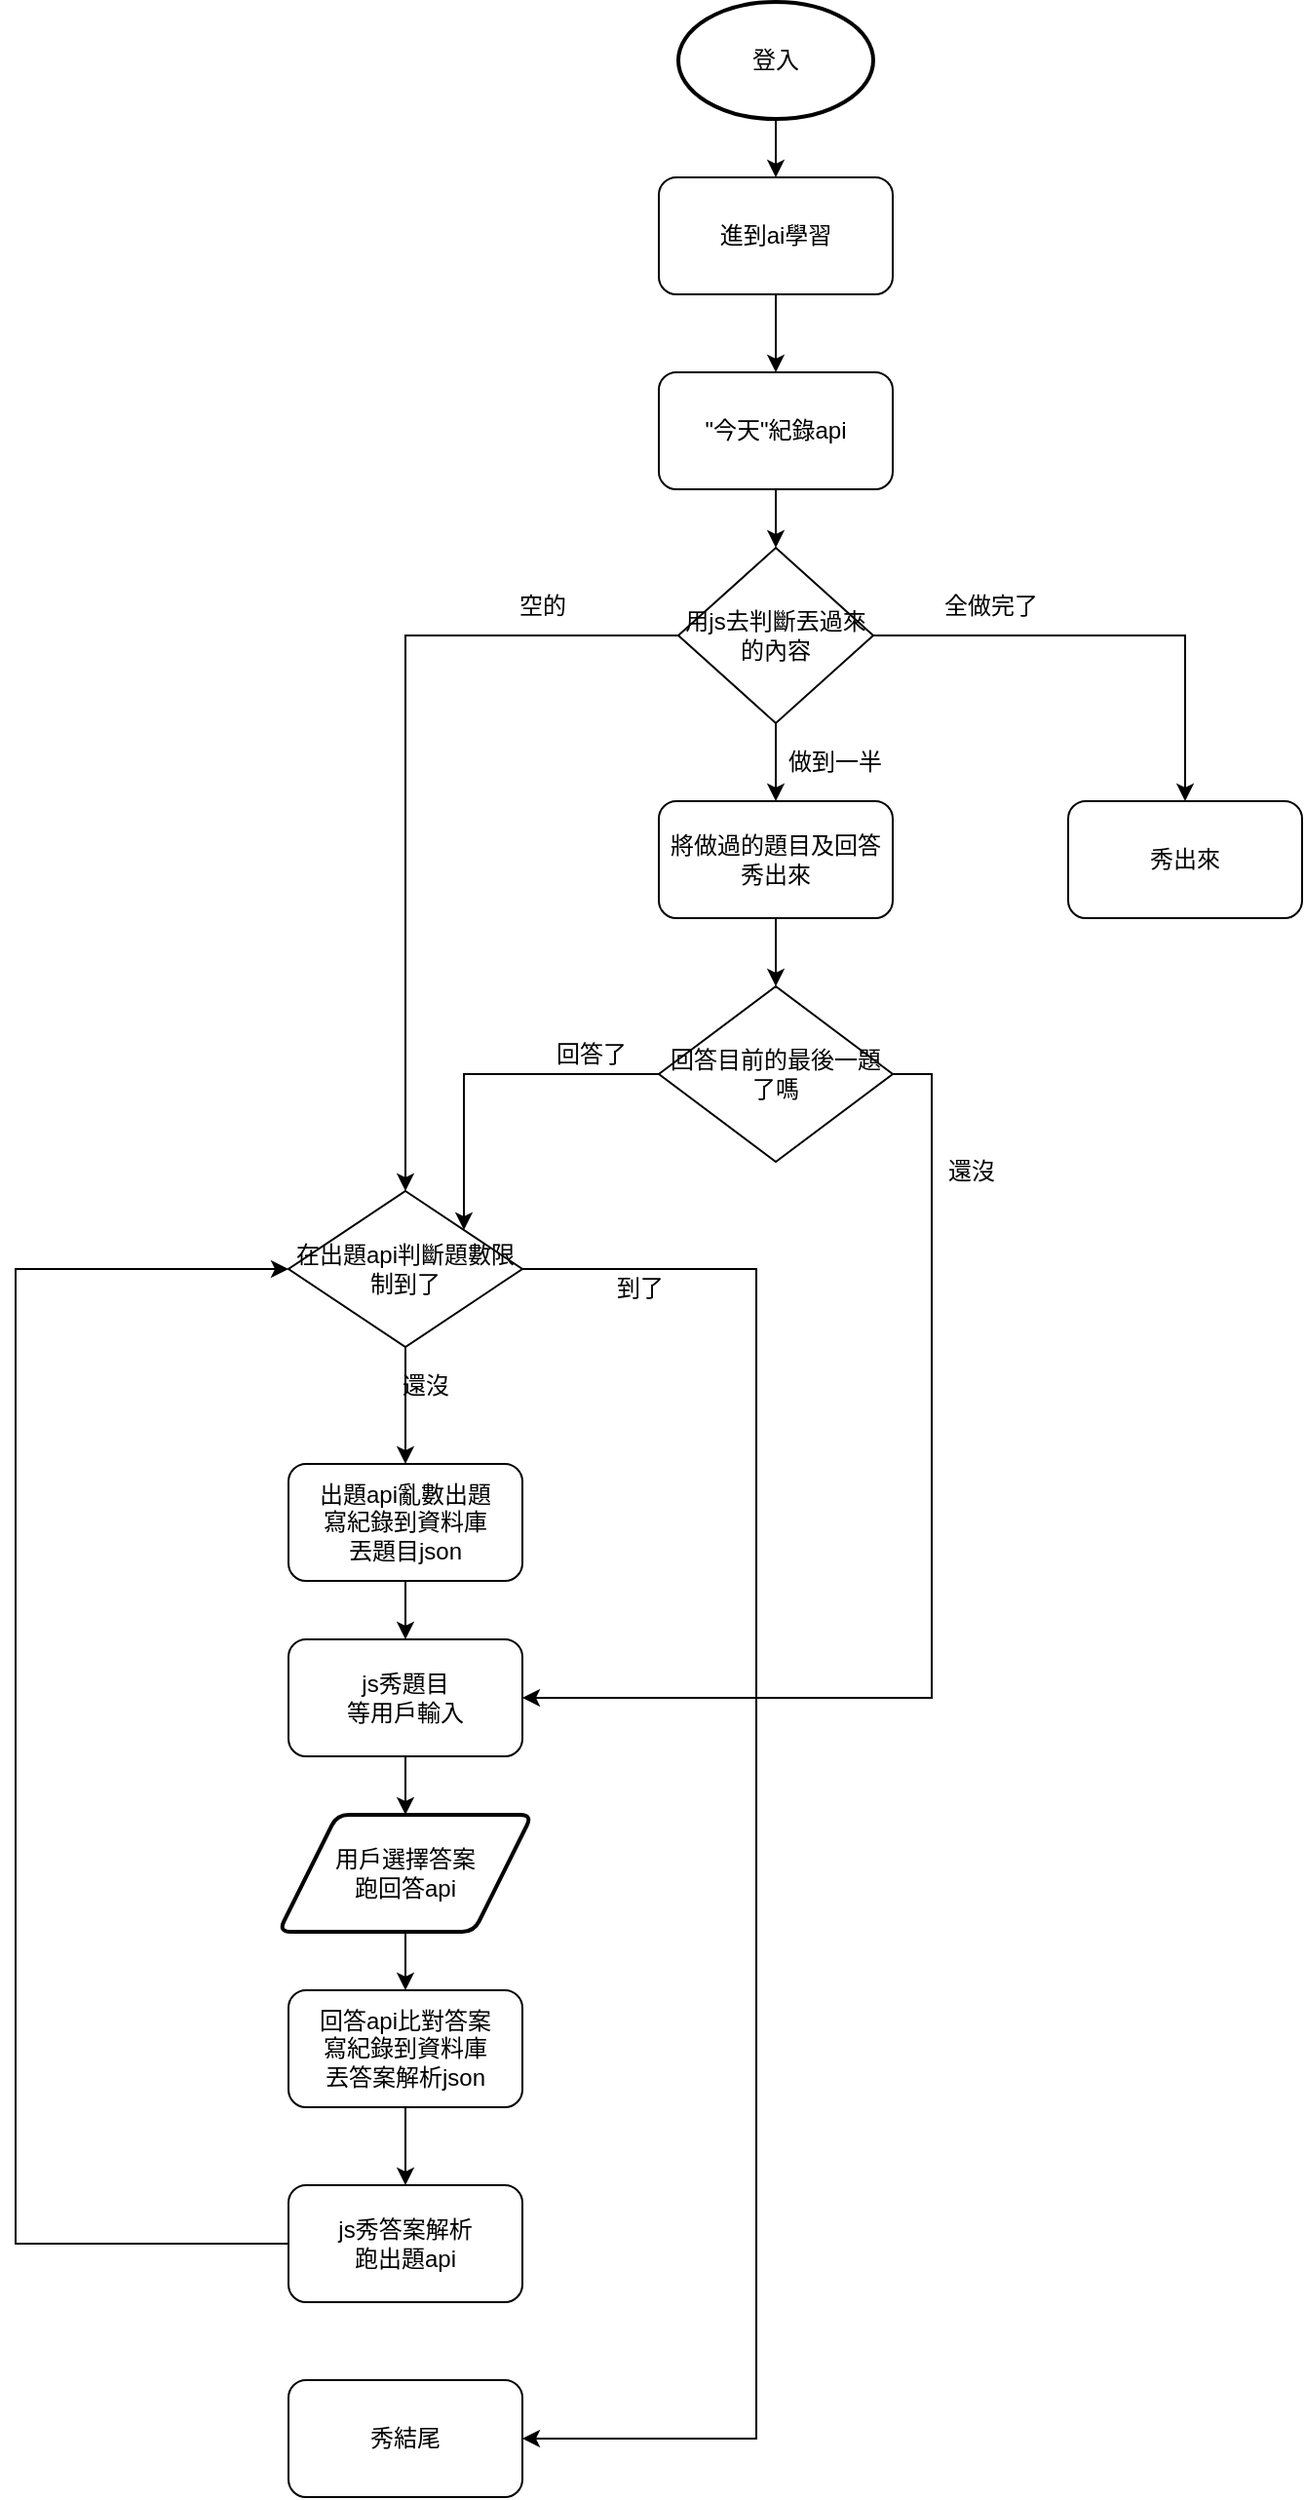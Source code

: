 <mxfile version="15.0.4" type="github">
  <diagram id="qVD_Ddcjk3obwNzJvVFi" name="Page-1">
    <mxGraphModel dx="1038" dy="547" grid="1" gridSize="10" guides="1" tooltips="1" connect="1" arrows="1" fold="1" page="1" pageScale="1" pageWidth="1169" pageHeight="1654" math="0" shadow="0">
      <root>
        <mxCell id="0" />
        <mxCell id="1" parent="0" />
        <mxCell id="1LDeUR8kK-ZFBD-OeKCy-27" style="edgeStyle=elbowEdgeStyle;rounded=0;orthogonalLoop=1;jettySize=auto;elbow=vertical;html=1;entryX=0.5;entryY=0;entryDx=0;entryDy=0;" parent="1" source="1LDeUR8kK-ZFBD-OeKCy-3" target="1LDeUR8kK-ZFBD-OeKCy-25" edge="1">
          <mxGeometry relative="1" as="geometry" />
        </mxCell>
        <mxCell id="1LDeUR8kK-ZFBD-OeKCy-3" value="登入" style="strokeWidth=2;html=1;shape=mxgraph.flowchart.start_1;whiteSpace=wrap;" parent="1" vertex="1">
          <mxGeometry x="510" y="130" width="100" height="60" as="geometry" />
        </mxCell>
        <mxCell id="1LDeUR8kK-ZFBD-OeKCy-13" style="edgeStyle=orthogonalEdgeStyle;rounded=0;orthogonalLoop=1;jettySize=auto;html=1;startArrow=none;" parent="1" source="1LDeUR8kK-ZFBD-OeKCy-25" edge="1">
          <mxGeometry relative="1" as="geometry">
            <mxPoint x="560" y="320" as="targetPoint" />
          </mxGeometry>
        </mxCell>
        <mxCell id="1LDeUR8kK-ZFBD-OeKCy-31" style="edgeStyle=elbowEdgeStyle;rounded=0;orthogonalLoop=1;jettySize=auto;elbow=vertical;html=1;" parent="1" source="1LDeUR8kK-ZFBD-OeKCy-24" edge="1">
          <mxGeometry relative="1" as="geometry">
            <mxPoint x="370" y="1060" as="targetPoint" />
          </mxGeometry>
        </mxCell>
        <mxCell id="1LDeUR8kK-ZFBD-OeKCy-24" value="js秀題目&lt;br&gt;等用戶輸入" style="rounded=1;whiteSpace=wrap;html=1;" parent="1" vertex="1">
          <mxGeometry x="310" y="970" width="120" height="60" as="geometry" />
        </mxCell>
        <mxCell id="1LDeUR8kK-ZFBD-OeKCy-25" value="進到ai學習" style="rounded=1;whiteSpace=wrap;html=1;" parent="1" vertex="1">
          <mxGeometry x="500" y="220" width="120" height="60" as="geometry" />
        </mxCell>
        <mxCell id="1LDeUR8kK-ZFBD-OeKCy-38" value="" style="edgeStyle=elbowEdgeStyle;rounded=0;orthogonalLoop=1;jettySize=auto;elbow=vertical;html=1;" parent="1" source="1LDeUR8kK-ZFBD-OeKCy-28" target="1LDeUR8kK-ZFBD-OeKCy-35" edge="1">
          <mxGeometry relative="1" as="geometry" />
        </mxCell>
        <mxCell id="1LDeUR8kK-ZFBD-OeKCy-28" value="用戶選擇答案&lt;br&gt;跑回答api" style="shape=parallelogram;html=1;strokeWidth=2;perimeter=parallelogramPerimeter;whiteSpace=wrap;rounded=1;arcSize=12;size=0.23;" parent="1" vertex="1">
          <mxGeometry x="305" y="1060" width="130" height="60" as="geometry" />
        </mxCell>
        <mxCell id="1LDeUR8kK-ZFBD-OeKCy-34" value="" style="edgeStyle=elbowEdgeStyle;rounded=0;orthogonalLoop=1;jettySize=auto;elbow=vertical;html=1;" parent="1" source="1LDeUR8kK-ZFBD-OeKCy-32" target="1LDeUR8kK-ZFBD-OeKCy-24" edge="1">
          <mxGeometry relative="1" as="geometry" />
        </mxCell>
        <mxCell id="1LDeUR8kK-ZFBD-OeKCy-32" value="出題api亂數出題&lt;br&gt;寫紀錄到資料庫&lt;br&gt;丟題目json" style="rounded=1;whiteSpace=wrap;html=1;" parent="1" vertex="1">
          <mxGeometry x="310" y="880" width="120" height="60" as="geometry" />
        </mxCell>
        <mxCell id="1LDeUR8kK-ZFBD-OeKCy-46" value="" style="edgeStyle=orthogonalEdgeStyle;rounded=0;orthogonalLoop=1;jettySize=auto;html=1;" parent="1" source="1LDeUR8kK-ZFBD-OeKCy-35" target="1LDeUR8kK-ZFBD-OeKCy-45" edge="1">
          <mxGeometry relative="1" as="geometry" />
        </mxCell>
        <mxCell id="1LDeUR8kK-ZFBD-OeKCy-35" value="回答api比對答案&lt;br&gt;寫紀錄到資料庫&lt;br&gt;丟答案解析json" style="rounded=1;whiteSpace=wrap;html=1;" parent="1" vertex="1">
          <mxGeometry x="310" y="1150" width="120" height="60" as="geometry" />
        </mxCell>
        <mxCell id="1LDeUR8kK-ZFBD-OeKCy-40" value="" style="edgeStyle=elbowEdgeStyle;rounded=0;orthogonalLoop=1;jettySize=auto;elbow=vertical;html=1;exitX=0.5;exitY=1;exitDx=0;exitDy=0;" parent="1" source="1LDeUR8kK-ZFBD-OeKCy-39" target="1LDeUR8kK-ZFBD-OeKCy-32" edge="1">
          <mxGeometry relative="1" as="geometry">
            <mxPoint x="370" y="860" as="sourcePoint" />
          </mxGeometry>
        </mxCell>
        <mxCell id="1LDeUR8kK-ZFBD-OeKCy-48" style="edgeStyle=orthogonalEdgeStyle;rounded=0;orthogonalLoop=1;jettySize=auto;html=1;entryX=1;entryY=0.5;entryDx=0;entryDy=0;entryPerimeter=0;" parent="1" source="1LDeUR8kK-ZFBD-OeKCy-39" target="1LDeUR8kK-ZFBD-OeKCy-49" edge="1">
          <mxGeometry relative="1" as="geometry">
            <mxPoint x="440" y="1390" as="targetPoint" />
            <Array as="points">
              <mxPoint x="550" y="780" />
              <mxPoint x="550" y="1380" />
            </Array>
          </mxGeometry>
        </mxCell>
        <mxCell id="1LDeUR8kK-ZFBD-OeKCy-39" value="在出題api判斷題數限制到了" style="rhombus;whiteSpace=wrap;html=1;" parent="1" vertex="1">
          <mxGeometry x="310" y="740" width="120" height="80" as="geometry" />
        </mxCell>
        <mxCell id="1LDeUR8kK-ZFBD-OeKCy-42" value="還沒" style="text;html=1;align=center;verticalAlign=middle;resizable=0;points=[];autosize=1;strokeColor=none;" parent="1" vertex="1">
          <mxGeometry x="360" y="830" width="40" height="20" as="geometry" />
        </mxCell>
        <mxCell id="1LDeUR8kK-ZFBD-OeKCy-47" style="edgeStyle=orthogonalEdgeStyle;rounded=0;orthogonalLoop=1;jettySize=auto;html=1;entryX=0;entryY=0.5;entryDx=0;entryDy=0;" parent="1" source="1LDeUR8kK-ZFBD-OeKCy-45" target="1LDeUR8kK-ZFBD-OeKCy-39" edge="1">
          <mxGeometry relative="1" as="geometry">
            <mxPoint x="300" y="780" as="targetPoint" />
            <Array as="points">
              <mxPoint x="170" y="1280" />
              <mxPoint x="170" y="780" />
            </Array>
          </mxGeometry>
        </mxCell>
        <mxCell id="1LDeUR8kK-ZFBD-OeKCy-45" value="js秀答案解析&lt;br&gt;跑出題api" style="rounded=1;whiteSpace=wrap;html=1;" parent="1" vertex="1">
          <mxGeometry x="310" y="1250" width="120" height="60" as="geometry" />
        </mxCell>
        <mxCell id="1LDeUR8kK-ZFBD-OeKCy-49" value="秀結尾" style="rounded=1;whiteSpace=wrap;html=1;" parent="1" vertex="1">
          <mxGeometry x="310" y="1350" width="120" height="60" as="geometry" />
        </mxCell>
        <mxCell id="1LDeUR8kK-ZFBD-OeKCy-50" value="到了" style="text;html=1;align=center;verticalAlign=middle;resizable=0;points=[];autosize=1;strokeColor=none;" parent="1" vertex="1">
          <mxGeometry x="470" y="780" width="40" height="20" as="geometry" />
        </mxCell>
        <mxCell id="5gB5hO8Ey-pR2DuHm7CH-15" style="edgeStyle=orthogonalEdgeStyle;rounded=0;orthogonalLoop=1;jettySize=auto;html=1;entryX=0.5;entryY=0;entryDx=0;entryDy=0;exitX=0;exitY=0.5;exitDx=0;exitDy=0;" parent="1" source="5gB5hO8Ey-pR2DuHm7CH-24" target="1LDeUR8kK-ZFBD-OeKCy-39" edge="1">
          <mxGeometry relative="1" as="geometry">
            <mxPoint x="500" y="470" as="sourcePoint" />
            <Array as="points">
              <mxPoint x="370" y="455" />
            </Array>
            <mxPoint x="370" y="520" as="targetPoint" />
          </mxGeometry>
        </mxCell>
        <mxCell id="5gB5hO8Ey-pR2DuHm7CH-16" value="空的" style="text;html=1;align=center;verticalAlign=middle;resizable=0;points=[];autosize=1;strokeColor=none;" parent="1" vertex="1">
          <mxGeometry x="420" y="430" width="40" height="20" as="geometry" />
        </mxCell>
        <mxCell id="5gB5hO8Ey-pR2DuHm7CH-19" value="還沒" style="text;html=1;align=center;verticalAlign=middle;resizable=0;points=[];autosize=1;strokeColor=none;" parent="1" vertex="1">
          <mxGeometry x="640" y="720" width="40" height="20" as="geometry" />
        </mxCell>
        <mxCell id="5gB5hO8Ey-pR2DuHm7CH-26" value="" style="edgeStyle=orthogonalEdgeStyle;rounded=0;orthogonalLoop=1;jettySize=auto;html=1;" parent="1" source="5gB5hO8Ey-pR2DuHm7CH-23" target="5gB5hO8Ey-pR2DuHm7CH-24" edge="1">
          <mxGeometry relative="1" as="geometry" />
        </mxCell>
        <mxCell id="5gB5hO8Ey-pR2DuHm7CH-23" value="&lt;span&gt;&quot;今天&quot;紀錄api&lt;/span&gt;" style="rounded=1;whiteSpace=wrap;html=1;" parent="1" vertex="1">
          <mxGeometry x="500" y="320" width="120" height="60" as="geometry" />
        </mxCell>
        <mxCell id="zl-rA9VTAD_YOzvQHLIl-2" style="edgeStyle=orthogonalEdgeStyle;rounded=0;orthogonalLoop=1;jettySize=auto;html=1;" parent="1" source="5gB5hO8Ey-pR2DuHm7CH-24" target="zl-rA9VTAD_YOzvQHLIl-1" edge="1">
          <mxGeometry relative="1" as="geometry" />
        </mxCell>
        <mxCell id="yNauPfSO7qSOc2ZZRqyg-8" value="" style="edgeStyle=orthogonalEdgeStyle;rounded=0;orthogonalLoop=1;jettySize=auto;html=1;" edge="1" parent="1" source="5gB5hO8Ey-pR2DuHm7CH-24" target="yNauPfSO7qSOc2ZZRqyg-7">
          <mxGeometry relative="1" as="geometry" />
        </mxCell>
        <mxCell id="5gB5hO8Ey-pR2DuHm7CH-24" value="&lt;span&gt;用js去判斷丟過來的內容&lt;/span&gt;" style="rhombus;whiteSpace=wrap;html=1;" parent="1" vertex="1">
          <mxGeometry x="510" y="410" width="100" height="90" as="geometry" />
        </mxCell>
        <mxCell id="zl-rA9VTAD_YOzvQHLIl-1" value="秀出來" style="rounded=1;whiteSpace=wrap;html=1;" parent="1" vertex="1">
          <mxGeometry x="710" y="540" width="120" height="60" as="geometry" />
        </mxCell>
        <mxCell id="zl-rA9VTAD_YOzvQHLIl-3" value="全做完了" style="text;html=1;align=center;verticalAlign=middle;resizable=0;points=[];autosize=1;strokeColor=none;" parent="1" vertex="1">
          <mxGeometry x="640" y="430" width="60" height="20" as="geometry" />
        </mxCell>
        <mxCell id="yNauPfSO7qSOc2ZZRqyg-6" style="edgeStyle=orthogonalEdgeStyle;rounded=0;orthogonalLoop=1;jettySize=auto;html=1;exitX=1;exitY=0.5;exitDx=0;exitDy=0;entryX=1;entryY=0.5;entryDx=0;entryDy=0;" edge="1" parent="1" source="yNauPfSO7qSOc2ZZRqyg-2" target="1LDeUR8kK-ZFBD-OeKCy-24">
          <mxGeometry relative="1" as="geometry" />
        </mxCell>
        <mxCell id="yNauPfSO7qSOc2ZZRqyg-12" style="edgeStyle=orthogonalEdgeStyle;rounded=0;orthogonalLoop=1;jettySize=auto;html=1;entryX=1;entryY=0;entryDx=0;entryDy=0;" edge="1" parent="1" source="yNauPfSO7qSOc2ZZRqyg-2" target="1LDeUR8kK-ZFBD-OeKCy-39">
          <mxGeometry relative="1" as="geometry" />
        </mxCell>
        <mxCell id="yNauPfSO7qSOc2ZZRqyg-2" value="回答目前的最後一題了嗎" style="rhombus;whiteSpace=wrap;html=1;" vertex="1" parent="1">
          <mxGeometry x="500" y="635" width="120" height="90" as="geometry" />
        </mxCell>
        <mxCell id="yNauPfSO7qSOc2ZZRqyg-5" value="回答了" style="text;html=1;align=center;verticalAlign=middle;resizable=0;points=[];autosize=1;strokeColor=none;" vertex="1" parent="1">
          <mxGeometry x="440" y="660" width="50" height="20" as="geometry" />
        </mxCell>
        <mxCell id="yNauPfSO7qSOc2ZZRqyg-10" value="" style="edgeStyle=orthogonalEdgeStyle;rounded=0;orthogonalLoop=1;jettySize=auto;html=1;" edge="1" parent="1" source="yNauPfSO7qSOc2ZZRqyg-7" target="yNauPfSO7qSOc2ZZRqyg-2">
          <mxGeometry relative="1" as="geometry" />
        </mxCell>
        <mxCell id="yNauPfSO7qSOc2ZZRqyg-7" value="將做過的題目及回答秀出來" style="rounded=1;whiteSpace=wrap;html=1;" vertex="1" parent="1">
          <mxGeometry x="500" y="540" width="120" height="60" as="geometry" />
        </mxCell>
        <mxCell id="yNauPfSO7qSOc2ZZRqyg-13" value="做到一半" style="text;html=1;align=center;verticalAlign=middle;resizable=0;points=[];autosize=1;strokeColor=none;" vertex="1" parent="1">
          <mxGeometry x="560" y="510" width="60" height="20" as="geometry" />
        </mxCell>
      </root>
    </mxGraphModel>
  </diagram>
</mxfile>

